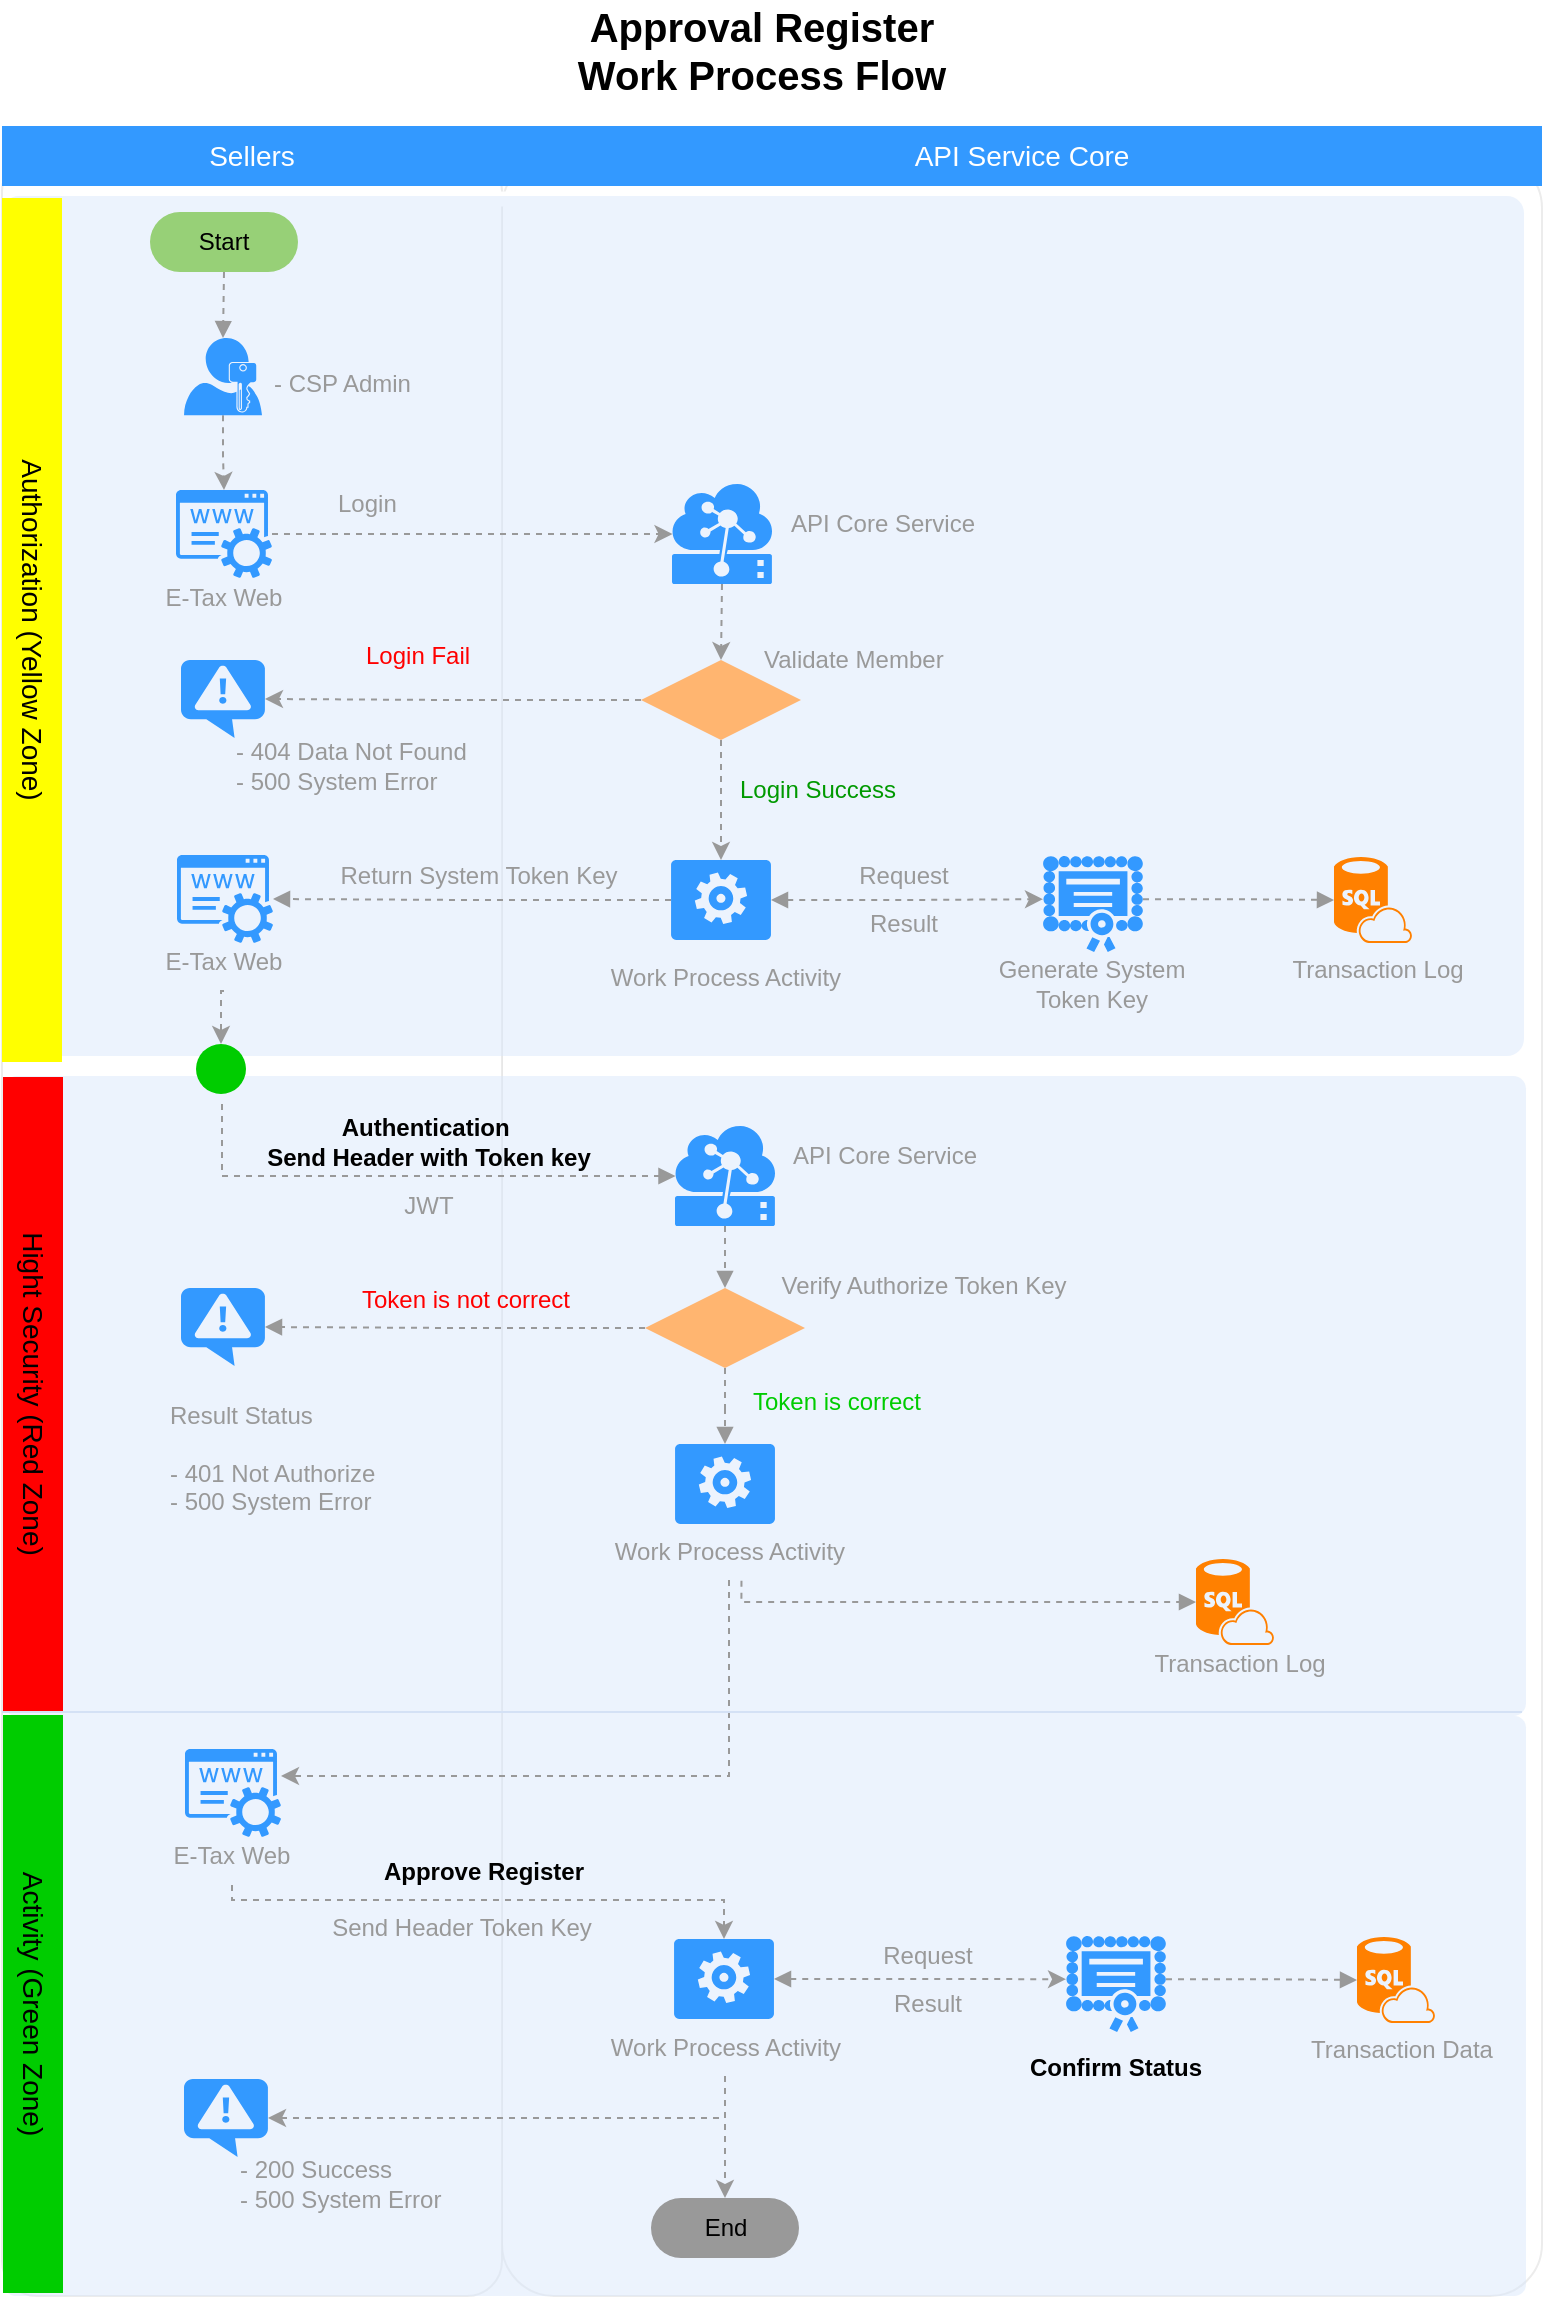 <mxfile version="10.8.0" type="github"><diagram id="2GbdQti-NEPVruNqLVV-" name="Page-1"><mxGraphModel dx="1220" dy="634" grid="1" gridSize="10" guides="1" tooltips="1" connect="1" arrows="1" fold="1" page="1" pageScale="1" pageWidth="827" pageHeight="1169" math="0" shadow="0"><root><mxCell id="0"/><mxCell id="1" parent="0"/><mxCell id="_SCP-fhVFvHD9aOAOrKE-1" value="" style="rounded=1;whiteSpace=wrap;html=1;strokeColor=#E6E6E6;strokeWidth=1;fillColor=#FFFFFF;fontFamily=Helvetica;fontSize=14;fontColor=#FFB366;opacity=75;verticalAlign=top;fontStyle=1;arcSize=5;" vertex="1" parent="1"><mxGeometry x="300" y="90" width="520" height="1070" as="geometry"/></mxCell><mxCell id="_SCP-fhVFvHD9aOAOrKE-2" value="" style="rounded=1;whiteSpace=wrap;html=1;strokeColor=#E6E6E6;strokeWidth=1;fillColor=#FFFFFF;fontFamily=Helvetica;fontSize=14;fontColor=#FFB366;opacity=75;verticalAlign=top;fontStyle=1;arcSize=7;" vertex="1" parent="1"><mxGeometry x="50" y="90" width="250" height="1070" as="geometry"/></mxCell><mxCell id="_SCP-fhVFvHD9aOAOrKE-3" value="" style="shape=mxgraph.arrows.two_way_arrow_horizontal;html=1;verticalLabelPosition=bottom;verticalAlign=top;strokeWidth=2;strokeColor=none;dashed=1;fillColor=#FFFFFF;fontFamily=Verdana;fontSize=12;fontColor=#00BEF2" vertex="1" parent="1"><mxGeometry x="265.5" y="104" width="67" height="15" as="geometry"/></mxCell><mxCell id="_SCP-fhVFvHD9aOAOrKE-4" value="" style="rounded=1;whiteSpace=wrap;html=1;strokeColor=none;strokeWidth=1;fillColor=#dae8fc;fontSize=12;align=center;arcSize=2;opacity=50;" vertex="1" parent="1"><mxGeometry x="51" y="870" width="761" height="290" as="geometry"/></mxCell><mxCell id="_SCP-fhVFvHD9aOAOrKE-5" value="" style="rounded=1;whiteSpace=wrap;html=1;strokeColor=none;strokeWidth=1;fillColor=#dae8fc;fontSize=12;align=center;arcSize=2;opacity=50;" vertex="1" parent="1"><mxGeometry x="51" y="550" width="761" height="320" as="geometry"/></mxCell><mxCell id="_SCP-fhVFvHD9aOAOrKE-6" value="" style="rounded=1;whiteSpace=wrap;html=1;strokeColor=none;strokeWidth=1;fillColor=#dae8fc;fontSize=12;align=center;arcSize=2;opacity=50;" vertex="1" parent="1"><mxGeometry x="50" y="110" width="761" height="430" as="geometry"/></mxCell><mxCell id="_SCP-fhVFvHD9aOAOrKE-7" value="Approval Register&lt;br&gt;Work Process Flow" style="text;html=1;strokeColor=none;fillColor=none;align=center;verticalAlign=middle;whiteSpace=wrap;rounded=0;fontStyle=1;fontSize=20;" vertex="1" parent="1"><mxGeometry x="275" y="12" width="310" height="50" as="geometry"/></mxCell><mxCell id="_SCP-fhVFvHD9aOAOrKE-8" style="edgeStyle=orthogonalEdgeStyle;rounded=0;orthogonalLoop=1;jettySize=auto;html=1;exitX=0.5;exitY=1;exitDx=0;exitDy=0;exitPerimeter=0;entryX=0.5;entryY=0;entryDx=0;entryDy=0;dashed=1;startArrow=none;startFill=0;endArrow=block;endFill=1;strokeColor=#999999;" edge="1" parent="1" source="_SCP-fhVFvHD9aOAOrKE-9" target="_SCP-fhVFvHD9aOAOrKE-44"><mxGeometry relative="1" as="geometry"/></mxCell><mxCell id="_SCP-fhVFvHD9aOAOrKE-9" value="" style="shadow=0;dashed=0;html=1;strokeColor=none;labelPosition=center;verticalLabelPosition=bottom;verticalAlign=top;align=center;shape=mxgraph.mscae.cloud.iot_edge;fillColor=#3399FF;pointerEvents=1;fontSize=12;fontColor=#999999;" vertex="1" parent="1"><mxGeometry x="386.5" y="575" width="50" height="50" as="geometry"/></mxCell><mxCell id="_SCP-fhVFvHD9aOAOrKE-10" value="" style="verticalLabelPosition=bottom;html=1;verticalAlign=top;align=center;strokeColor=none;fillColor=#3399FF;shape=mxgraph.azure.notification_topic;fontSize=12;fontColor=#999999;" vertex="1" parent="1"><mxGeometry x="139.5" y="656" width="42" height="39" as="geometry"/></mxCell><mxCell id="_SCP-fhVFvHD9aOAOrKE-11" value="Result Status&lt;br&gt;&lt;br&gt;- 401 Not Authorize&lt;br&gt;- 500 System Error&lt;br&gt;" style="text;html=1;strokeColor=none;fillColor=none;align=left;verticalAlign=middle;whiteSpace=wrap;rounded=0;fontSize=12;fontColor=#999999;" vertex="1" parent="1"><mxGeometry x="132" y="702" width="143" height="77" as="geometry"/></mxCell><mxCell id="_SCP-fhVFvHD9aOAOrKE-12" style="edgeStyle=orthogonalEdgeStyle;rounded=0;orthogonalLoop=1;jettySize=auto;html=1;fontSize=14;strokeColor=#999999;dashed=1;entryX=0.005;entryY=0.5;entryDx=0;entryDy=0;entryPerimeter=0;" edge="1" parent="1" source="_SCP-fhVFvHD9aOAOrKE-61" target="_SCP-fhVFvHD9aOAOrKE-20"><mxGeometry relative="1" as="geometry"><mxPoint x="531" y="306" as="targetPoint"/><mxPoint x="197" y="306" as="sourcePoint"/></mxGeometry></mxCell><mxCell id="_SCP-fhVFvHD9aOAOrKE-13" value="Login" style="text;html=1;strokeColor=none;fillColor=none;align=left;verticalAlign=middle;whiteSpace=wrap;rounded=0;fontSize=12;fontColor=#999999;" vertex="1" parent="1"><mxGeometry x="215.5" y="254" width="59" height="20" as="geometry"/></mxCell><mxCell id="_SCP-fhVFvHD9aOAOrKE-14" style="edgeStyle=orthogonalEdgeStyle;rounded=0;orthogonalLoop=1;jettySize=auto;html=1;exitX=0.5;exitY=1;exitDx=0;exitDy=0;dashed=1;strokeColor=#999999;exitPerimeter=0;" edge="1" parent="1" source="_SCP-fhVFvHD9aOAOrKE-24" target="_SCP-fhVFvHD9aOAOrKE-61"><mxGeometry relative="1" as="geometry"><mxPoint x="161" y="269" as="sourcePoint"/><mxPoint x="161" y="325" as="targetPoint"/></mxGeometry></mxCell><mxCell id="_SCP-fhVFvHD9aOAOrKE-15" value="" style="group" vertex="1" connectable="0" parent="1"><mxGeometry x="685" y="430.5" width="108" height="79" as="geometry"/></mxCell><mxCell id="_SCP-fhVFvHD9aOAOrKE-16" value="" style="group" vertex="1" connectable="0" parent="_SCP-fhVFvHD9aOAOrKE-15"><mxGeometry width="108" height="79" as="geometry"/></mxCell><mxCell id="_SCP-fhVFvHD9aOAOrKE-17" value="Transaction Log" style="text;html=1;strokeColor=none;fillColor=none;align=center;verticalAlign=middle;whiteSpace=wrap;rounded=0;fontSize=12;fontColor=#999999;" vertex="1" parent="_SCP-fhVFvHD9aOAOrKE-16"><mxGeometry x="-1" y="52" width="108" height="29" as="geometry"/></mxCell><mxCell id="_SCP-fhVFvHD9aOAOrKE-18" value="" style="verticalLabelPosition=bottom;html=1;verticalAlign=top;align=center;strokeColor=none;fillColor=#FF8000;shape=mxgraph.azure.sql_database_sql_azure;fontSize=12;fontColor=#999999;" vertex="1" parent="_SCP-fhVFvHD9aOAOrKE-16"><mxGeometry x="31" y="10" width="39" height="43" as="geometry"/></mxCell><mxCell id="_SCP-fhVFvHD9aOAOrKE-19" style="edgeStyle=orthogonalEdgeStyle;rounded=0;orthogonalLoop=1;jettySize=auto;html=1;exitX=0.5;exitY=1;exitDx=0;exitDy=0;exitPerimeter=0;entryX=0.5;entryY=0;entryDx=0;entryDy=0;dashed=1;strokeColor=#999999;" edge="1" parent="1" source="_SCP-fhVFvHD9aOAOrKE-20" target="_SCP-fhVFvHD9aOAOrKE-65"><mxGeometry relative="1" as="geometry"/></mxCell><mxCell id="_SCP-fhVFvHD9aOAOrKE-20" value="" style="shadow=0;dashed=0;html=1;strokeColor=none;labelPosition=center;verticalLabelPosition=bottom;verticalAlign=top;align=center;shape=mxgraph.mscae.cloud.iot_edge;fillColor=#3399FF;pointerEvents=1;fontSize=12;fontColor=#999999;" vertex="1" parent="1"><mxGeometry x="385" y="254" width="50" height="50" as="geometry"/></mxCell><mxCell id="_SCP-fhVFvHD9aOAOrKE-21" value="API Core Service" style="text;html=1;strokeColor=none;fillColor=none;align=center;verticalAlign=middle;whiteSpace=wrap;rounded=0;fontSize=12;fontColor=#999999;" vertex="1" parent="1"><mxGeometry x="440" y="259.5" width="101" height="29" as="geometry"/></mxCell><mxCell id="_SCP-fhVFvHD9aOAOrKE-22" value="" style="group" vertex="1" connectable="0" parent="1"><mxGeometry x="141" y="181" width="162.5" height="50" as="geometry"/></mxCell><mxCell id="_SCP-fhVFvHD9aOAOrKE-23" value="&lt;font color=&quot;#999999&quot; style=&quot;font-size: 12px&quot;&gt;- CSP Admin&lt;br&gt;&lt;br&gt;&lt;/font&gt;" style="text;html=1;strokeColor=none;fillColor=none;align=left;verticalAlign=middle;whiteSpace=wrap;rounded=0;fontSize=12;" vertex="1" parent="_SCP-fhVFvHD9aOAOrKE-22"><mxGeometry x="42.5" y="10" width="120" height="40" as="geometry"/></mxCell><mxCell id="_SCP-fhVFvHD9aOAOrKE-24" value="" style="pointerEvents=1;shadow=0;dashed=0;html=1;strokeColor=none;labelPosition=center;verticalLabelPosition=bottom;verticalAlign=top;align=center;shape=mxgraph.mscae.enterprise.user_permissions;fillColor=#3399FF;fontSize=14;" vertex="1" parent="_SCP-fhVFvHD9aOAOrKE-22"><mxGeometry width="39" height="38.678" as="geometry"/></mxCell><mxCell id="_SCP-fhVFvHD9aOAOrKE-25" value="" style="group" vertex="1" connectable="0" parent="1"><mxGeometry x="331.5" y="443" width="160" height="72" as="geometry"/></mxCell><mxCell id="_SCP-fhVFvHD9aOAOrKE-26" value="" style="verticalLabelPosition=bottom;html=1;verticalAlign=top;align=center;strokeColor=none;fillColor=#3399FF;shape=mxgraph.azure.worker_role;fontSize=12;fontColor=#999999;" vertex="1" parent="_SCP-fhVFvHD9aOAOrKE-25"><mxGeometry x="53" y="-1" width="50" height="40" as="geometry"/></mxCell><mxCell id="_SCP-fhVFvHD9aOAOrKE-27" value="Work Process Activity&lt;br&gt;" style="text;html=1;strokeColor=none;fillColor=none;align=center;verticalAlign=middle;whiteSpace=wrap;rounded=0;fontSize=12;fontColor=#999999;" vertex="1" parent="_SCP-fhVFvHD9aOAOrKE-25"><mxGeometry y="43" width="160" height="29" as="geometry"/></mxCell><mxCell id="_SCP-fhVFvHD9aOAOrKE-28" value="" style="group" vertex="1" connectable="0" parent="1"><mxGeometry x="537.5" y="434.5" width="114" height="81" as="geometry"/></mxCell><mxCell id="_SCP-fhVFvHD9aOAOrKE-29" value="" style="group" vertex="1" connectable="0" parent="_SCP-fhVFvHD9aOAOrKE-28"><mxGeometry width="114" height="81" as="geometry"/></mxCell><mxCell id="_SCP-fhVFvHD9aOAOrKE-30" value="Generate System Token Key&lt;br&gt;" style="text;html=1;strokeColor=none;fillColor=none;align=center;verticalAlign=middle;whiteSpace=wrap;rounded=0;fontSize=12;fontColor=#999999;" vertex="1" parent="_SCP-fhVFvHD9aOAOrKE-29"><mxGeometry y="54" width="114" height="30" as="geometry"/></mxCell><mxCell id="_SCP-fhVFvHD9aOAOrKE-31" value="" style="pointerEvents=1;shadow=0;dashed=0;html=1;strokeColor=none;labelPosition=center;verticalLabelPosition=bottom;verticalAlign=top;align=center;shape=mxgraph.mscae.intune.inventory_license;fillColor=#3399FF;fontSize=14;" vertex="1" parent="_SCP-fhVFvHD9aOAOrKE-28"><mxGeometry x="33" y="5.5" width="50" height="48" as="geometry"/></mxCell><mxCell id="_SCP-fhVFvHD9aOAOrKE-32" style="edgeStyle=orthogonalEdgeStyle;rounded=0;orthogonalLoop=1;jettySize=auto;html=1;exitX=1;exitY=0.5;exitDx=0;exitDy=0;exitPerimeter=0;entryX=0;entryY=0.45;entryDx=0;entryDy=0;entryPerimeter=0;dashed=1;strokeColor=#999999;startArrow=block;startFill=1;" edge="1" parent="1" source="_SCP-fhVFvHD9aOAOrKE-26" target="_SCP-fhVFvHD9aOAOrKE-31"><mxGeometry relative="1" as="geometry"/></mxCell><mxCell id="_SCP-fhVFvHD9aOAOrKE-33" value="Request" style="text;html=1;strokeColor=none;fillColor=none;align=center;verticalAlign=middle;whiteSpace=wrap;rounded=0;fontSize=12;fontColor=#999999;" vertex="1" parent="1"><mxGeometry x="471" y="440" width="60" height="20" as="geometry"/></mxCell><mxCell id="_SCP-fhVFvHD9aOAOrKE-34" value="Result" style="text;html=1;strokeColor=none;fillColor=none;align=center;verticalAlign=middle;whiteSpace=wrap;rounded=0;fontSize=12;fontColor=#999999;" vertex="1" parent="1"><mxGeometry x="471" y="464" width="60" height="20" as="geometry"/></mxCell><mxCell id="_SCP-fhVFvHD9aOAOrKE-35" style="edgeStyle=orthogonalEdgeStyle;rounded=0;orthogonalLoop=1;jettySize=auto;html=1;exitX=0;exitY=0.5;exitDx=0;exitDy=0;exitPerimeter=0;dashed=1;startArrow=none;startFill=0;strokeColor=#999999;endArrow=block;endFill=1;" edge="1" parent="1" source="_SCP-fhVFvHD9aOAOrKE-26" target="_SCP-fhVFvHD9aOAOrKE-37"><mxGeometry relative="1" as="geometry"><mxPoint x="181" y="462" as="targetPoint"/></mxGeometry></mxCell><mxCell id="_SCP-fhVFvHD9aOAOrKE-36" value="" style="group" vertex="1" connectable="0" parent="1"><mxGeometry x="106" y="440.5" width="110" height="74" as="geometry"/></mxCell><mxCell id="_SCP-fhVFvHD9aOAOrKE-37" value="" style="pointerEvents=1;shadow=0;dashed=0;html=1;strokeColor=none;fillColor=#3399FF;labelPosition=center;verticalLabelPosition=bottom;verticalAlign=top;outlineConnect=0;align=center;shape=mxgraph.office.services.registrar_service;" vertex="1" parent="_SCP-fhVFvHD9aOAOrKE-36"><mxGeometry x="31.5" y="-1" width="48" height="44" as="geometry"/></mxCell><mxCell id="_SCP-fhVFvHD9aOAOrKE-38" value="E-Tax Web" style="text;html=1;strokeColor=none;fillColor=none;align=center;verticalAlign=middle;whiteSpace=wrap;rounded=0;fontSize=12;fontColor=#999999;" vertex="1" parent="_SCP-fhVFvHD9aOAOrKE-36"><mxGeometry y="37" width="110" height="30" as="geometry"/></mxCell><mxCell id="_SCP-fhVFvHD9aOAOrKE-39" value="Return System Token Key&lt;br&gt;" style="text;html=1;strokeColor=none;fillColor=none;align=center;verticalAlign=middle;whiteSpace=wrap;rounded=0;fontSize=12;fontColor=#999999;" vertex="1" parent="1"><mxGeometry x="198" y="437.5" width="181" height="24" as="geometry"/></mxCell><mxCell id="_SCP-fhVFvHD9aOAOrKE-40" style="edgeStyle=orthogonalEdgeStyle;rounded=0;orthogonalLoop=1;jettySize=auto;html=1;exitX=0.5;exitY=1;exitDx=0;exitDy=0;entryX=0.005;entryY=0.5;entryDx=0;entryDy=0;dashed=1;startArrow=none;startFill=0;endArrow=block;endFill=1;strokeColor=#999999;entryPerimeter=0;" edge="1" parent="1" target="_SCP-fhVFvHD9aOAOrKE-9"><mxGeometry relative="1" as="geometry"><mxPoint x="378" y="602" as="targetPoint"/><mxPoint x="160" y="564" as="sourcePoint"/><Array as="points"><mxPoint x="160" y="600"/></Array></mxGeometry></mxCell><mxCell id="_SCP-fhVFvHD9aOAOrKE-41" style="edgeStyle=orthogonalEdgeStyle;rounded=0;orthogonalLoop=1;jettySize=auto;html=1;exitX=1;exitY=0.45;exitDx=0;exitDy=0;exitPerimeter=0;entryX=0;entryY=0.5;entryDx=0;entryDy=0;entryPerimeter=0;dashed=1;startArrow=none;startFill=0;endArrow=block;endFill=1;strokeColor=#999999;" edge="1" parent="1" source="_SCP-fhVFvHD9aOAOrKE-31" target="_SCP-fhVFvHD9aOAOrKE-18"><mxGeometry relative="1" as="geometry"/></mxCell><mxCell id="_SCP-fhVFvHD9aOAOrKE-42" style="edgeStyle=orthogonalEdgeStyle;rounded=0;orthogonalLoop=1;jettySize=auto;html=1;exitX=0.5;exitY=1;exitDx=0;exitDy=0;dashed=1;startArrow=none;startFill=0;endArrow=block;endFill=1;strokeColor=#999999;" edge="1" parent="1" source="_SCP-fhVFvHD9aOAOrKE-44" target="_SCP-fhVFvHD9aOAOrKE-51"><mxGeometry relative="1" as="geometry"/></mxCell><mxCell id="_SCP-fhVFvHD9aOAOrKE-43" style="edgeStyle=orthogonalEdgeStyle;rounded=0;orthogonalLoop=1;jettySize=auto;html=1;exitX=0;exitY=0.5;exitDx=0;exitDy=0;entryX=1;entryY=0.5;entryDx=0;entryDy=0;entryPerimeter=0;dashed=1;startArrow=none;startFill=0;endArrow=block;endFill=1;strokeColor=#999999;" edge="1" parent="1" source="_SCP-fhVFvHD9aOAOrKE-44" target="_SCP-fhVFvHD9aOAOrKE-10"><mxGeometry relative="1" as="geometry"/></mxCell><mxCell id="_SCP-fhVFvHD9aOAOrKE-44" value="" style="rhombus;whiteSpace=wrap;html=1;strokeColor=none;strokeWidth=1;fillColor=#FFB570;fontSize=12;fontColor=#999999;align=left;" vertex="1" parent="1"><mxGeometry x="371.5" y="656" width="80" height="40" as="geometry"/></mxCell><mxCell id="_SCP-fhVFvHD9aOAOrKE-45" value="Authentication&amp;nbsp;&lt;br&gt;Send Header with Token key&lt;br&gt;" style="text;html=1;strokeColor=none;fillColor=none;align=center;verticalAlign=middle;whiteSpace=wrap;rounded=0;fontSize=12;fontColor=#000000;fontStyle=1" vertex="1" parent="1"><mxGeometry x="167" y="566" width="193" height="34" as="geometry"/></mxCell><mxCell id="_SCP-fhVFvHD9aOAOrKE-46" value="API Core Service" style="text;html=1;strokeColor=none;fillColor=none;align=center;verticalAlign=middle;whiteSpace=wrap;rounded=0;fontSize=12;fontColor=#999999;" vertex="1" parent="1"><mxGeometry x="441" y="575.5" width="101" height="29" as="geometry"/></mxCell><mxCell id="_SCP-fhVFvHD9aOAOrKE-47" value="Token is correct" style="text;html=1;strokeColor=none;fillColor=none;align=center;verticalAlign=middle;whiteSpace=wrap;rounded=0;fontSize=12;fontColor=#00CC00;" vertex="1" parent="1"><mxGeometry x="417" y="698.5" width="101" height="29" as="geometry"/></mxCell><mxCell id="_SCP-fhVFvHD9aOAOrKE-48" value="Verify Authorize Token Key" style="text;html=1;strokeColor=none;fillColor=none;align=center;verticalAlign=middle;whiteSpace=wrap;rounded=0;fontSize=12;fontColor=#999999;" vertex="1" parent="1"><mxGeometry x="431" y="640" width="160" height="29" as="geometry"/></mxCell><mxCell id="_SCP-fhVFvHD9aOAOrKE-49" value="Token is not correct" style="text;html=1;strokeColor=none;fillColor=none;align=center;verticalAlign=middle;whiteSpace=wrap;rounded=0;fontSize=12;fontColor=#FF0000;" vertex="1" parent="1"><mxGeometry x="220" y="647" width="124" height="29" as="geometry"/></mxCell><mxCell id="_SCP-fhVFvHD9aOAOrKE-50" value="" style="group" vertex="1" connectable="0" parent="1"><mxGeometry x="333.5" y="766" width="160" height="72" as="geometry"/></mxCell><mxCell id="_SCP-fhVFvHD9aOAOrKE-51" value="" style="verticalLabelPosition=bottom;html=1;verticalAlign=top;align=center;strokeColor=none;fillColor=#3399FF;shape=mxgraph.azure.worker_role;fontSize=12;fontColor=#999999;" vertex="1" parent="_SCP-fhVFvHD9aOAOrKE-50"><mxGeometry x="53" y="-32" width="50" height="40" as="geometry"/></mxCell><mxCell id="_SCP-fhVFvHD9aOAOrKE-52" value="Work Process Activity&lt;br&gt;" style="text;html=1;strokeColor=none;fillColor=none;align=center;verticalAlign=middle;whiteSpace=wrap;rounded=0;fontSize=12;fontColor=#999999;" vertex="1" parent="_SCP-fhVFvHD9aOAOrKE-50"><mxGeometry y="7" width="160" height="29" as="geometry"/></mxCell><mxCell id="_SCP-fhVFvHD9aOAOrKE-53" style="edgeStyle=orthogonalEdgeStyle;rounded=0;orthogonalLoop=1;jettySize=auto;html=1;exitX=0.539;exitY=1.013;exitDx=0;exitDy=0;entryX=0;entryY=0.5;entryDx=0;entryDy=0;entryPerimeter=0;dashed=1;startArrow=none;startFill=0;endArrow=block;endFill=1;strokeColor=#999999;exitPerimeter=0;" edge="1" parent="1" source="_SCP-fhVFvHD9aOAOrKE-52" target="_SCP-fhVFvHD9aOAOrKE-102"><mxGeometry relative="1" as="geometry"><Array as="points"><mxPoint x="420" y="813"/></Array></mxGeometry></mxCell><mxCell id="_SCP-fhVFvHD9aOAOrKE-54" value="End" style="rounded=1;whiteSpace=wrap;html=1;fontColor=#000000;align=center;arcSize=50;labelBackgroundColor=none;fillColor=#999999;strokeColor=none;" vertex="1" parent="1"><mxGeometry x="374.5" y="1111" width="74" height="30" as="geometry"/></mxCell><mxCell id="_SCP-fhVFvHD9aOAOrKE-55" style="edgeStyle=orthogonalEdgeStyle;rounded=0;orthogonalLoop=1;jettySize=auto;html=1;exitX=0.5;exitY=1;exitDx=0;exitDy=0;entryX=0.5;entryY=0;entryDx=0;entryDy=0;entryPerimeter=0;dashed=1;startArrow=none;startFill=0;endArrow=block;endFill=1;strokeColor=#999999;fontColor=#000000;" edge="1" parent="1" source="_SCP-fhVFvHD9aOAOrKE-56" target="_SCP-fhVFvHD9aOAOrKE-24"><mxGeometry relative="1" as="geometry"/></mxCell><mxCell id="_SCP-fhVFvHD9aOAOrKE-56" value="Start" style="rounded=1;whiteSpace=wrap;html=1;fontColor=#000000;align=center;arcSize=50;labelBackgroundColor=none;fillColor=#97D077;strokeColor=none;" vertex="1" parent="1"><mxGeometry x="124" y="118" width="74" height="30" as="geometry"/></mxCell><mxCell id="_SCP-fhVFvHD9aOAOrKE-57" value="Login Success&lt;br&gt;" style="text;html=1;strokeColor=none;fillColor=none;align=left;verticalAlign=middle;whiteSpace=wrap;rounded=0;fontSize=12;fontColor=#009900;" vertex="1" parent="1"><mxGeometry x="417" y="390" width="102" height="34" as="geometry"/></mxCell><mxCell id="_SCP-fhVFvHD9aOAOrKE-59" value="Hight Security (Red Zone)" style="whiteSpace=wrap;html=1;dashed=1;strokeColor=none;strokeWidth=2;fillColor=#FF0000;fontFamily=Helvetica;fontSize=14;fontColor=#000000;fontStyle=0;rotation=90;" vertex="1" parent="1"><mxGeometry x="-93" y="694" width="317" height="30" as="geometry"/></mxCell><mxCell id="_SCP-fhVFvHD9aOAOrKE-60" value="" style="group" vertex="1" connectable="0" parent="1"><mxGeometry x="105.5" y="257" width="110" height="69" as="geometry"/></mxCell><mxCell id="_SCP-fhVFvHD9aOAOrKE-61" value="" style="pointerEvents=1;shadow=0;dashed=0;html=1;strokeColor=none;fillColor=#3399FF;labelPosition=center;verticalLabelPosition=bottom;verticalAlign=top;outlineConnect=0;align=center;shape=mxgraph.office.services.registrar_service;" vertex="1" parent="_SCP-fhVFvHD9aOAOrKE-60"><mxGeometry x="31.5" width="48" height="44" as="geometry"/></mxCell><mxCell id="_SCP-fhVFvHD9aOAOrKE-62" value="E-Tax Web" style="text;html=1;strokeColor=none;fillColor=none;align=center;verticalAlign=middle;whiteSpace=wrap;rounded=0;fontSize=12;fontColor=#999999;" vertex="1" parent="_SCP-fhVFvHD9aOAOrKE-60"><mxGeometry y="39" width="110" height="30" as="geometry"/></mxCell><mxCell id="_SCP-fhVFvHD9aOAOrKE-63" style="edgeStyle=orthogonalEdgeStyle;rounded=0;orthogonalLoop=1;jettySize=auto;html=1;exitX=0.5;exitY=1;exitDx=0;exitDy=0;entryX=0.5;entryY=0;entryDx=0;entryDy=0;entryPerimeter=0;dashed=1;strokeColor=#999999;fontColor=#00CC00;" edge="1" parent="1" source="_SCP-fhVFvHD9aOAOrKE-65" target="_SCP-fhVFvHD9aOAOrKE-26"><mxGeometry relative="1" as="geometry"/></mxCell><mxCell id="_SCP-fhVFvHD9aOAOrKE-64" style="edgeStyle=orthogonalEdgeStyle;rounded=0;orthogonalLoop=1;jettySize=auto;html=1;exitX=0;exitY=0.5;exitDx=0;exitDy=0;entryX=1;entryY=0.5;entryDx=0;entryDy=0;entryPerimeter=0;dashed=1;strokeColor=#999999;fontColor=#00CC00;" edge="1" parent="1" source="_SCP-fhVFvHD9aOAOrKE-65" target="_SCP-fhVFvHD9aOAOrKE-66"><mxGeometry relative="1" as="geometry"/></mxCell><mxCell id="_SCP-fhVFvHD9aOAOrKE-65" value="" style="rhombus;whiteSpace=wrap;html=1;strokeColor=none;strokeWidth=1;fillColor=#FFB570;fontSize=12;fontColor=#999999;align=left;" vertex="1" parent="1"><mxGeometry x="369.5" y="342" width="80" height="40" as="geometry"/></mxCell><mxCell id="_SCP-fhVFvHD9aOAOrKE-66" value="" style="verticalLabelPosition=bottom;html=1;verticalAlign=top;align=center;strokeColor=none;fillColor=#3399FF;shape=mxgraph.azure.notification_topic;fontSize=12;fontColor=#999999;" vertex="1" parent="1"><mxGeometry x="139.5" y="342" width="42" height="39" as="geometry"/></mxCell><mxCell id="_SCP-fhVFvHD9aOAOrKE-67" value="- 404 Data Not Found&lt;br&gt;- 500 System Error&lt;br&gt;" style="text;html=1;strokeColor=none;fillColor=none;align=left;verticalAlign=middle;whiteSpace=wrap;rounded=0;fontSize=12;fontColor=#999999;" vertex="1" parent="1"><mxGeometry x="165" y="377" width="143" height="35" as="geometry"/></mxCell><mxCell id="_SCP-fhVFvHD9aOAOrKE-68" value="Validate Member&lt;br&gt;" style="text;html=1;strokeColor=none;fillColor=none;align=left;verticalAlign=middle;whiteSpace=wrap;rounded=0;fontSize=12;fontColor=#999999;" vertex="1" parent="1"><mxGeometry x="429" y="325" width="102" height="34" as="geometry"/></mxCell><mxCell id="_SCP-fhVFvHD9aOAOrKE-69" value="" style="ellipse;whiteSpace=wrap;html=1;aspect=fixed;fillColor=#00CC00;fontColor=#000000;align=center;strokeColor=none;" vertex="1" parent="1"><mxGeometry x="147" y="534" width="25" height="25" as="geometry"/></mxCell><mxCell id="_SCP-fhVFvHD9aOAOrKE-70" style="edgeStyle=orthogonalEdgeStyle;rounded=0;orthogonalLoop=1;jettySize=auto;html=1;exitX=0.5;exitY=1;exitDx=0;exitDy=0;entryX=0.5;entryY=0;entryDx=0;entryDy=0;dashed=1;strokeColor=#999999;fontColor=#000000;" edge="1" parent="1" source="_SCP-fhVFvHD9aOAOrKE-38" target="_SCP-fhVFvHD9aOAOrKE-69"><mxGeometry relative="1" as="geometry"><mxPoint x="160" y="528" as="targetPoint"/></mxGeometry></mxCell><mxCell id="_SCP-fhVFvHD9aOAOrKE-71" value="Activity (Green Zone)" style="whiteSpace=wrap;html=1;dashed=1;strokeColor=none;strokeWidth=2;fillColor=#00CC00;fontFamily=Helvetica;fontSize=14;fontColor=#000000;fontStyle=0;rotation=90;" vertex="1" parent="1"><mxGeometry x="-79" y="999" width="289" height="30" as="geometry"/></mxCell><mxCell id="_SCP-fhVFvHD9aOAOrKE-72" value="Sellers" style="whiteSpace=wrap;html=1;dashed=1;strokeColor=none;strokeWidth=2;fillColor=#3399FF;fontFamily=Helvetica;fontSize=14;fontColor=#FFFFFF;fontStyle=0" vertex="1" parent="1"><mxGeometry x="50" y="75" width="250" height="30" as="geometry"/></mxCell><mxCell id="_SCP-fhVFvHD9aOAOrKE-73" value="API Service Core" style="whiteSpace=wrap;html=1;dashed=1;strokeColor=none;strokeWidth=2;fillColor=#3399FF;fontFamily=Helvetica;fontSize=14;fontColor=#FFFFFF;fontStyle=0" vertex="1" parent="1"><mxGeometry x="300" y="75" width="520" height="30" as="geometry"/></mxCell><mxCell id="_SCP-fhVFvHD9aOAOrKE-74" value="Authorization (Yellow Zone)" style="whiteSpace=wrap;html=1;dashed=1;strokeColor=none;strokeWidth=2;fillColor=#FFFF00;fontFamily=Helvetica;fontSize=14;fontColor=#000000;fontStyle=0;rotation=90;" vertex="1" parent="1"><mxGeometry x="-151" y="312" width="432" height="30" as="geometry"/></mxCell><mxCell id="_SCP-fhVFvHD9aOAOrKE-75" value="Login Fail&lt;br&gt;" style="text;html=1;strokeColor=none;fillColor=none;align=left;verticalAlign=middle;whiteSpace=wrap;rounded=0;fontSize=12;fontColor=#FF0000;" vertex="1" parent="1"><mxGeometry x="229.5" y="323" width="102" height="34" as="geometry"/></mxCell><mxCell id="_SCP-fhVFvHD9aOAOrKE-78" style="edgeStyle=orthogonalEdgeStyle;rounded=0;orthogonalLoop=1;jettySize=auto;html=1;exitX=0.5;exitY=1;exitDx=0;exitDy=0;dashed=1;strokeColor=#999999;" edge="1" parent="1" source="_SCP-fhVFvHD9aOAOrKE-52" target="_SCP-fhVFvHD9aOAOrKE-97"><mxGeometry relative="1" as="geometry"><mxPoint x="414" y="802" as="sourcePoint"/><mxPoint x="414" y="863" as="targetPoint"/><Array as="points"><mxPoint x="414" y="900"/></Array></mxGeometry></mxCell><mxCell id="_SCP-fhVFvHD9aOAOrKE-79" value="" style="group" vertex="1" connectable="0" parent="1"><mxGeometry x="333" y="981.5" width="160" height="72" as="geometry"/></mxCell><mxCell id="_SCP-fhVFvHD9aOAOrKE-80" value="" style="verticalLabelPosition=bottom;html=1;verticalAlign=top;align=center;strokeColor=none;fillColor=#3399FF;shape=mxgraph.azure.worker_role;fontSize=12;fontColor=#999999;" vertex="1" parent="_SCP-fhVFvHD9aOAOrKE-79"><mxGeometry x="53" width="50" height="40" as="geometry"/></mxCell><mxCell id="_SCP-fhVFvHD9aOAOrKE-81" value="" style="group" vertex="1" connectable="0" parent="1"><mxGeometry x="551.5" y="1054" width="108" height="79" as="geometry"/></mxCell><mxCell id="_SCP-fhVFvHD9aOAOrKE-82" value="Approve Register&lt;br&gt;" style="text;html=1;strokeColor=none;fillColor=none;align=center;verticalAlign=middle;whiteSpace=wrap;rounded=0;fontSize=12;fontColor=#000000;fontStyle=1" vertex="1" parent="1"><mxGeometry x="207" y="939.5" width="168" height="16" as="geometry"/></mxCell><mxCell id="_SCP-fhVFvHD9aOAOrKE-83" style="edgeStyle=orthogonalEdgeStyle;rounded=0;orthogonalLoop=1;jettySize=auto;html=1;exitX=0.5;exitY=1;exitDx=0;exitDy=0;entryX=1;entryY=0.5;entryDx=0;entryDy=0;entryPerimeter=0;dashed=1;strokeColor=#999999;fontColor=#00CC00;" edge="1" parent="1" source="_SCP-fhVFvHD9aOAOrKE-85" target="_SCP-fhVFvHD9aOAOrKE-94"><mxGeometry relative="1" as="geometry"/></mxCell><mxCell id="_SCP-fhVFvHD9aOAOrKE-84" style="edgeStyle=orthogonalEdgeStyle;rounded=0;orthogonalLoop=1;jettySize=auto;html=1;exitX=0.5;exitY=1;exitDx=0;exitDy=0;dashed=1;strokeColor=#999999;fontColor=#009900;" edge="1" parent="1" source="_SCP-fhVFvHD9aOAOrKE-85" target="_SCP-fhVFvHD9aOAOrKE-54"><mxGeometry relative="1" as="geometry"/></mxCell><mxCell id="_SCP-fhVFvHD9aOAOrKE-85" value="Work Process Activity&lt;br&gt;" style="text;html=1;strokeColor=none;fillColor=none;align=center;verticalAlign=middle;whiteSpace=wrap;rounded=0;fontSize=12;fontColor=#999999;" vertex="1" parent="1"><mxGeometry x="331.5" y="1021" width="160" height="29" as="geometry"/></mxCell><mxCell id="_SCP-fhVFvHD9aOAOrKE-86" value="Transaction Data" style="text;html=1;strokeColor=none;fillColor=none;align=center;verticalAlign=middle;whiteSpace=wrap;rounded=0;fontSize=12;fontColor=#999999;" vertex="1" parent="1"><mxGeometry x="695.5" y="1022.5" width="108" height="29" as="geometry"/></mxCell><mxCell id="_SCP-fhVFvHD9aOAOrKE-87" value="" style="verticalLabelPosition=bottom;html=1;verticalAlign=top;align=center;strokeColor=none;fillColor=#FF8000;shape=mxgraph.azure.sql_database_sql_azure;fontSize=12;fontColor=#999999;" vertex="1" parent="1"><mxGeometry x="727.5" y="980.5" width="39" height="43" as="geometry"/></mxCell><mxCell id="_SCP-fhVFvHD9aOAOrKE-88" value="Confirm Status&lt;br&gt;" style="text;html=1;strokeColor=none;fillColor=none;align=center;verticalAlign=middle;whiteSpace=wrap;rounded=0;fontSize=12;fontColor=#000000;fontStyle=1" vertex="1" parent="1"><mxGeometry x="549.5" y="1028" width="114" height="36" as="geometry"/></mxCell><mxCell id="_SCP-fhVFvHD9aOAOrKE-89" value="" style="pointerEvents=1;shadow=0;dashed=0;html=1;strokeColor=none;labelPosition=center;verticalLabelPosition=bottom;verticalAlign=top;align=center;shape=mxgraph.mscae.intune.inventory_license;fillColor=#3399FF;fontSize=14;" vertex="1" parent="1"><mxGeometry x="582" y="980" width="50" height="48" as="geometry"/></mxCell><mxCell id="_SCP-fhVFvHD9aOAOrKE-90" style="edgeStyle=orthogonalEdgeStyle;rounded=0;orthogonalLoop=1;jettySize=auto;html=1;exitX=1;exitY=0.5;exitDx=0;exitDy=0;exitPerimeter=0;entryX=0;entryY=0.45;entryDx=0;entryDy=0;entryPerimeter=0;dashed=1;strokeColor=#999999;startArrow=block;startFill=1;" edge="1" parent="1" source="_SCP-fhVFvHD9aOAOrKE-80" target="_SCP-fhVFvHD9aOAOrKE-89"><mxGeometry relative="1" as="geometry"><mxPoint x="446.5" y="1001" as="sourcePoint"/></mxGeometry></mxCell><mxCell id="_SCP-fhVFvHD9aOAOrKE-91" value="Request" style="text;html=1;strokeColor=none;fillColor=none;align=center;verticalAlign=middle;whiteSpace=wrap;rounded=0;fontSize=12;fontColor=#999999;" vertex="1" parent="1"><mxGeometry x="482.5" y="980" width="60" height="20" as="geometry"/></mxCell><mxCell id="_SCP-fhVFvHD9aOAOrKE-92" value="Result" style="text;html=1;strokeColor=none;fillColor=none;align=center;verticalAlign=middle;whiteSpace=wrap;rounded=0;fontSize=12;fontColor=#999999;" vertex="1" parent="1"><mxGeometry x="482.5" y="1004" width="60" height="20" as="geometry"/></mxCell><mxCell id="_SCP-fhVFvHD9aOAOrKE-93" style="edgeStyle=orthogonalEdgeStyle;rounded=0;orthogonalLoop=1;jettySize=auto;html=1;exitX=1;exitY=0.45;exitDx=0;exitDy=0;exitPerimeter=0;entryX=0;entryY=0.5;entryDx=0;entryDy=0;entryPerimeter=0;dashed=1;startArrow=none;startFill=0;endArrow=block;endFill=1;strokeColor=#999999;" edge="1" parent="1" source="_SCP-fhVFvHD9aOAOrKE-89" target="_SCP-fhVFvHD9aOAOrKE-87"><mxGeometry relative="1" as="geometry"/></mxCell><mxCell id="_SCP-fhVFvHD9aOAOrKE-94" value="" style="verticalLabelPosition=bottom;html=1;verticalAlign=top;align=center;strokeColor=none;fillColor=#3399FF;shape=mxgraph.azure.notification_topic;fontSize=12;fontColor=#999999;" vertex="1" parent="1"><mxGeometry x="141" y="1051.5" width="42" height="39" as="geometry"/></mxCell><mxCell id="_SCP-fhVFvHD9aOAOrKE-95" value="- 200 Success&lt;br&gt;- 500 System Error&lt;br&gt;" style="text;html=1;strokeColor=none;fillColor=none;align=left;verticalAlign=middle;whiteSpace=wrap;rounded=0;fontSize=12;fontColor=#999999;" vertex="1" parent="1"><mxGeometry x="166.5" y="1086.5" width="143" height="35" as="geometry"/></mxCell><mxCell id="_SCP-fhVFvHD9aOAOrKE-96" value="" style="group" vertex="1" connectable="0" parent="1"><mxGeometry x="110" y="887.5" width="110" height="74" as="geometry"/></mxCell><mxCell id="_SCP-fhVFvHD9aOAOrKE-97" value="" style="pointerEvents=1;shadow=0;dashed=0;html=1;strokeColor=none;fillColor=#3399FF;labelPosition=center;verticalLabelPosition=bottom;verticalAlign=top;outlineConnect=0;align=center;shape=mxgraph.office.services.registrar_service;" vertex="1" parent="_SCP-fhVFvHD9aOAOrKE-96"><mxGeometry x="31.5" y="-1" width="48" height="44" as="geometry"/></mxCell><mxCell id="_SCP-fhVFvHD9aOAOrKE-98" value="E-Tax Web" style="text;html=1;strokeColor=none;fillColor=none;align=center;verticalAlign=middle;whiteSpace=wrap;rounded=0;fontSize=12;fontColor=#999999;" vertex="1" parent="_SCP-fhVFvHD9aOAOrKE-96"><mxGeometry y="37" width="110" height="30" as="geometry"/></mxCell><mxCell id="_SCP-fhVFvHD9aOAOrKE-99" style="edgeStyle=orthogonalEdgeStyle;rounded=0;orthogonalLoop=1;jettySize=auto;html=1;exitX=0.5;exitY=1;exitDx=0;exitDy=0;entryX=0.5;entryY=0;entryDx=0;entryDy=0;entryPerimeter=0;dashed=1;strokeColor=#999999;fontColor=#009900;" edge="1" parent="1" source="_SCP-fhVFvHD9aOAOrKE-98" target="_SCP-fhVFvHD9aOAOrKE-80"><mxGeometry relative="1" as="geometry"><Array as="points"><mxPoint x="165" y="962"/><mxPoint x="411" y="962"/></Array></mxGeometry></mxCell><mxCell id="_SCP-fhVFvHD9aOAOrKE-100" value="" style="group" vertex="1" connectable="0" parent="1"><mxGeometry x="615" y="791.5" width="108" height="71" as="geometry"/></mxCell><mxCell id="_SCP-fhVFvHD9aOAOrKE-101" value="Transaction Log" style="text;html=1;strokeColor=none;fillColor=none;align=center;verticalAlign=middle;whiteSpace=wrap;rounded=0;fontSize=12;fontColor=#999999;" vertex="1" parent="_SCP-fhVFvHD9aOAOrKE-100"><mxGeometry y="38" width="108" height="29" as="geometry"/></mxCell><mxCell id="_SCP-fhVFvHD9aOAOrKE-102" value="" style="verticalLabelPosition=bottom;html=1;verticalAlign=top;align=center;strokeColor=none;fillColor=#FF8000;shape=mxgraph.azure.sql_database_sql_azure;fontSize=12;fontColor=#999999;" vertex="1" parent="_SCP-fhVFvHD9aOAOrKE-100"><mxGeometry x="32" width="39" height="43" as="geometry"/></mxCell><mxCell id="_SCP-fhVFvHD9aOAOrKE-103" value="JWT" style="text;html=1;strokeColor=none;fillColor=none;align=center;verticalAlign=middle;whiteSpace=wrap;rounded=0;fontSize=12;fontColor=#999999;" vertex="1" parent="1"><mxGeometry x="213" y="600" width="101" height="29" as="geometry"/></mxCell><mxCell id="_SCP-fhVFvHD9aOAOrKE-104" value="Send Header Token Key" style="text;html=1;strokeColor=none;fillColor=none;align=center;verticalAlign=middle;whiteSpace=wrap;rounded=0;fontSize=12;fontColor=#999999;" vertex="1" parent="1"><mxGeometry x="185" y="961" width="190" height="29" as="geometry"/></mxCell><mxCell id="_SCP-fhVFvHD9aOAOrKE-106" value="" style="endArrow=none;html=1;strokeColor=#D4E1F5;fontColor=#000000;" edge="1" parent="1"><mxGeometry width="50" height="50" relative="1" as="geometry"><mxPoint x="50" y="868" as="sourcePoint"/><mxPoint x="810" y="868" as="targetPoint"/></mxGeometry></mxCell></root></mxGraphModel></diagram></mxfile>